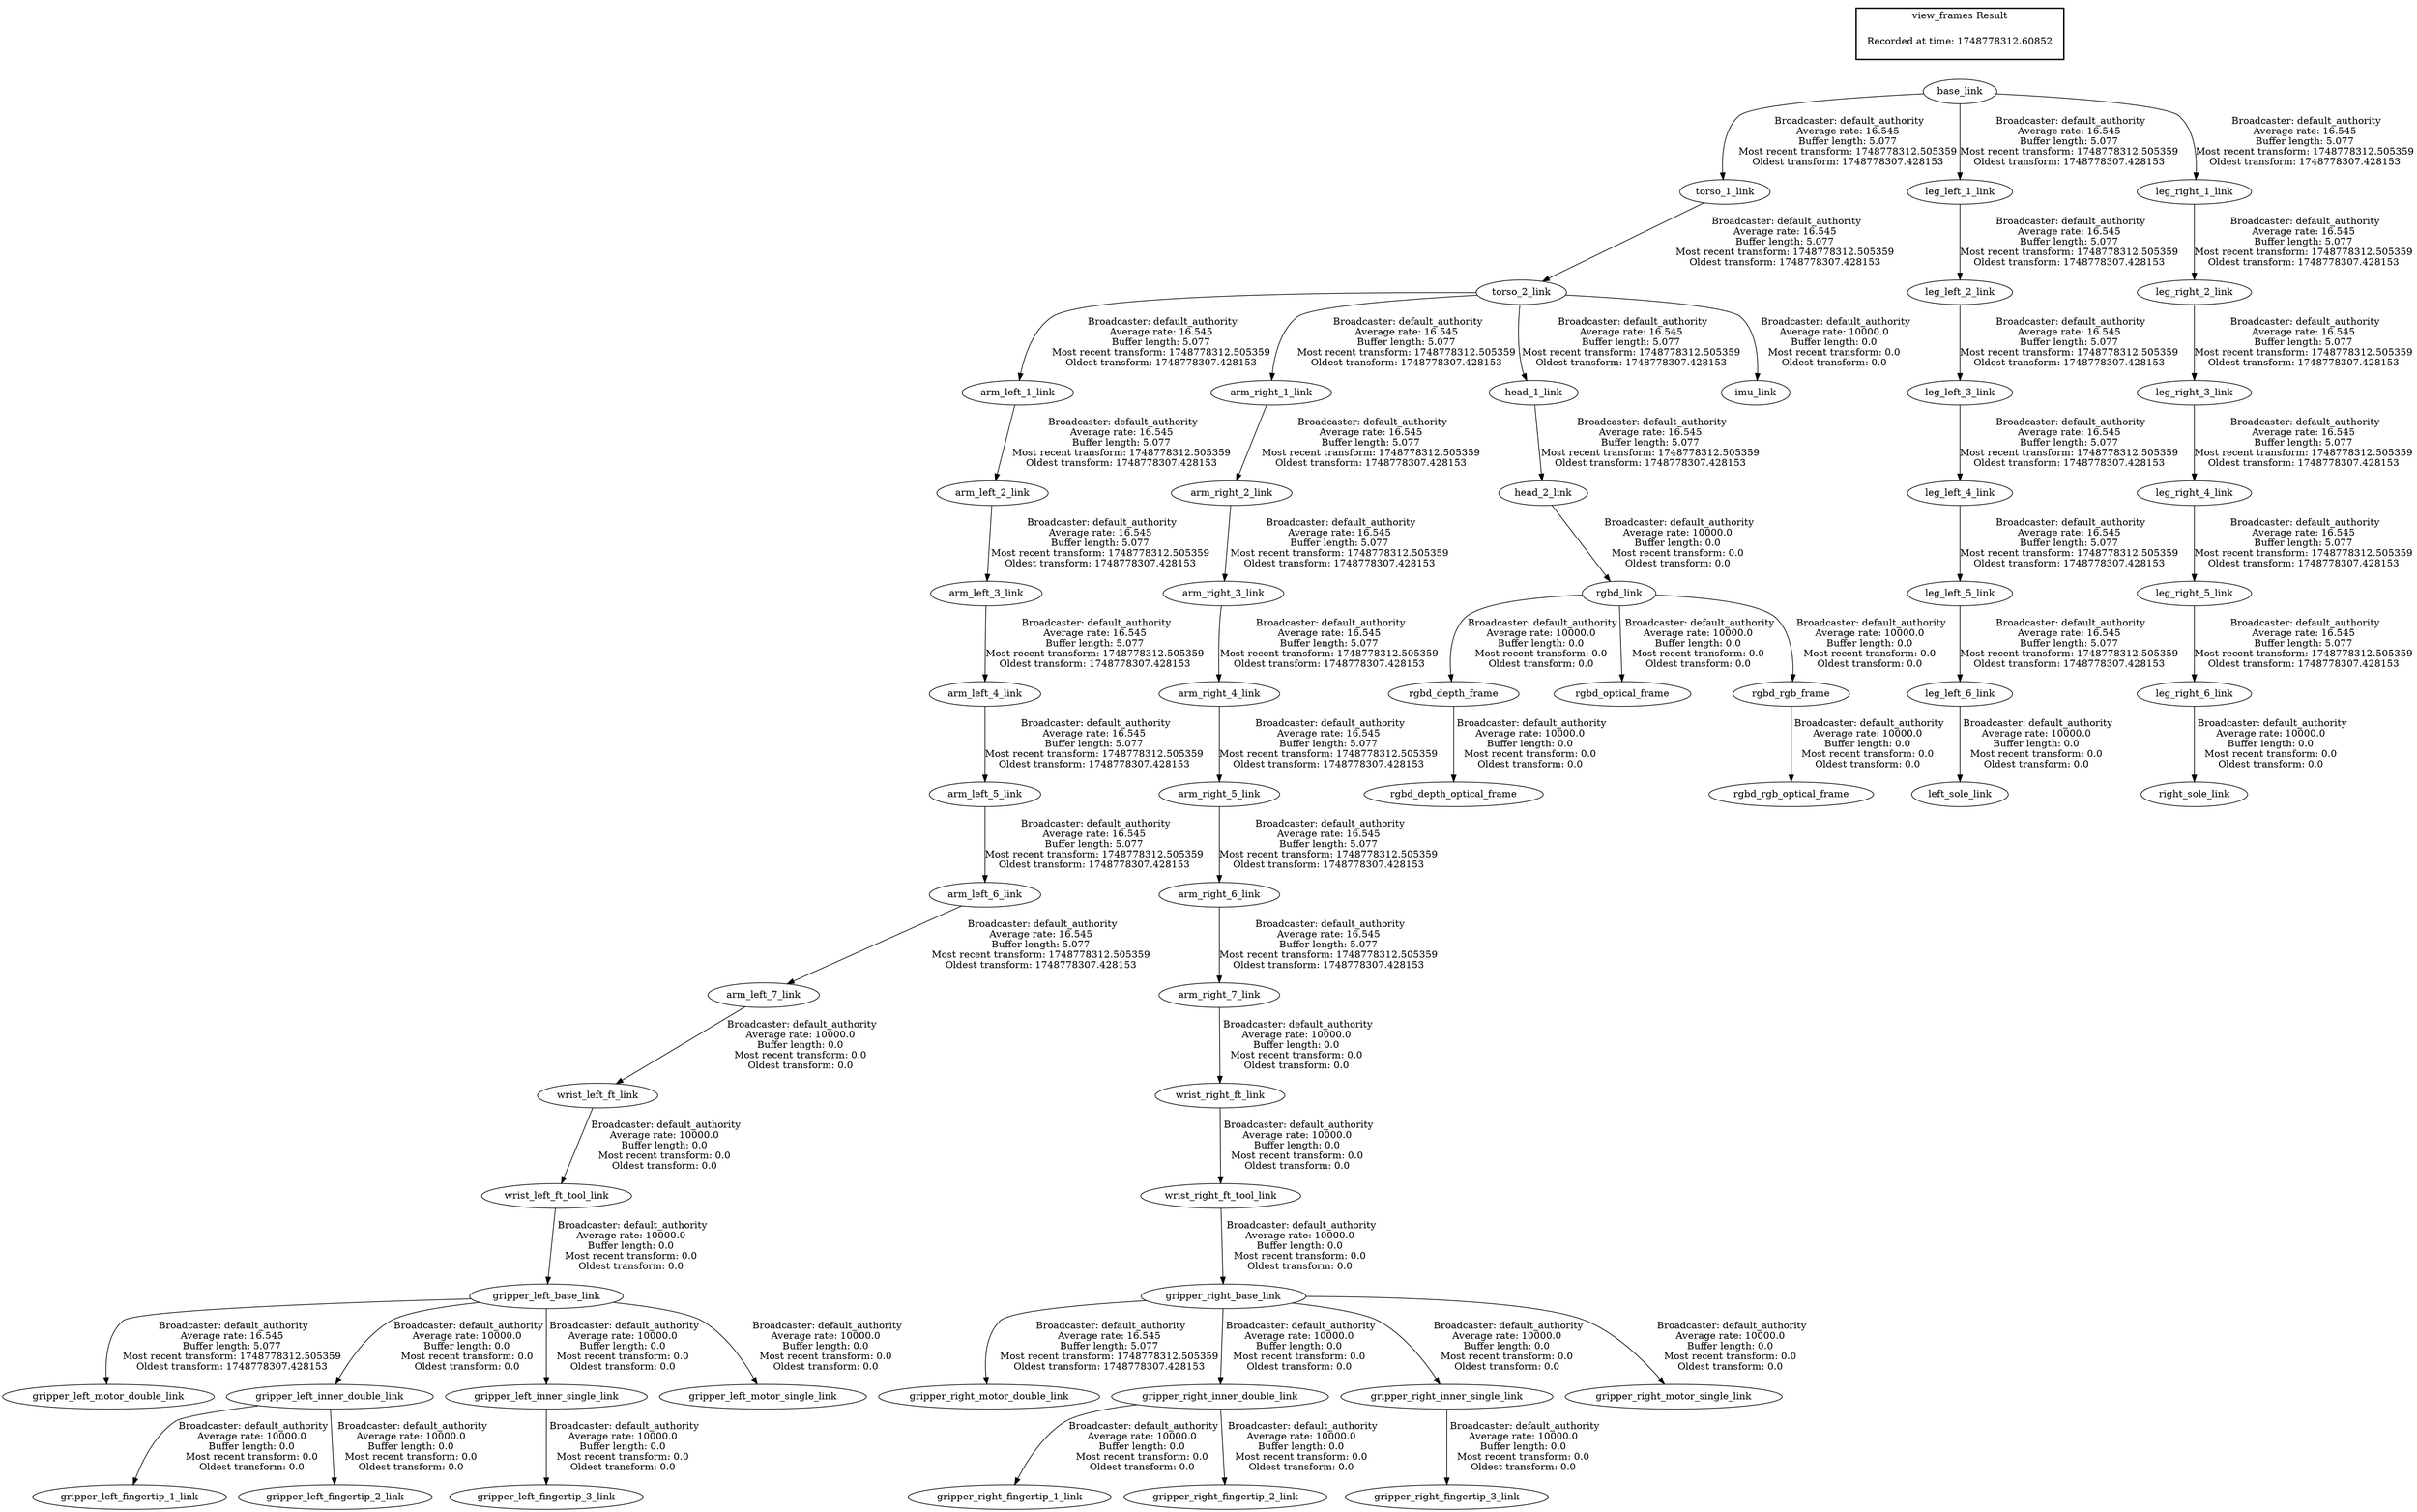 digraph G {
"torso_2_link" -> "arm_left_1_link"[label=" Broadcaster: default_authority\nAverage rate: 16.545\nBuffer length: 5.077\nMost recent transform: 1748778312.505359\nOldest transform: 1748778307.428153\n"];
"torso_1_link" -> "torso_2_link"[label=" Broadcaster: default_authority\nAverage rate: 16.545\nBuffer length: 5.077\nMost recent transform: 1748778312.505359\nOldest transform: 1748778307.428153\n"];
"arm_left_1_link" -> "arm_left_2_link"[label=" Broadcaster: default_authority\nAverage rate: 16.545\nBuffer length: 5.077\nMost recent transform: 1748778312.505359\nOldest transform: 1748778307.428153\n"];
"arm_left_2_link" -> "arm_left_3_link"[label=" Broadcaster: default_authority\nAverage rate: 16.545\nBuffer length: 5.077\nMost recent transform: 1748778312.505359\nOldest transform: 1748778307.428153\n"];
"arm_left_3_link" -> "arm_left_4_link"[label=" Broadcaster: default_authority\nAverage rate: 16.545\nBuffer length: 5.077\nMost recent transform: 1748778312.505359\nOldest transform: 1748778307.428153\n"];
"arm_left_4_link" -> "arm_left_5_link"[label=" Broadcaster: default_authority\nAverage rate: 16.545\nBuffer length: 5.077\nMost recent transform: 1748778312.505359\nOldest transform: 1748778307.428153\n"];
"arm_left_5_link" -> "arm_left_6_link"[label=" Broadcaster: default_authority\nAverage rate: 16.545\nBuffer length: 5.077\nMost recent transform: 1748778312.505359\nOldest transform: 1748778307.428153\n"];
"arm_left_6_link" -> "arm_left_7_link"[label=" Broadcaster: default_authority\nAverage rate: 16.545\nBuffer length: 5.077\nMost recent transform: 1748778312.505359\nOldest transform: 1748778307.428153\n"];
"torso_2_link" -> "arm_right_1_link"[label=" Broadcaster: default_authority\nAverage rate: 16.545\nBuffer length: 5.077\nMost recent transform: 1748778312.505359\nOldest transform: 1748778307.428153\n"];
"arm_right_1_link" -> "arm_right_2_link"[label=" Broadcaster: default_authority\nAverage rate: 16.545\nBuffer length: 5.077\nMost recent transform: 1748778312.505359\nOldest transform: 1748778307.428153\n"];
"arm_right_2_link" -> "arm_right_3_link"[label=" Broadcaster: default_authority\nAverage rate: 16.545\nBuffer length: 5.077\nMost recent transform: 1748778312.505359\nOldest transform: 1748778307.428153\n"];
"arm_right_3_link" -> "arm_right_4_link"[label=" Broadcaster: default_authority\nAverage rate: 16.545\nBuffer length: 5.077\nMost recent transform: 1748778312.505359\nOldest transform: 1748778307.428153\n"];
"arm_right_4_link" -> "arm_right_5_link"[label=" Broadcaster: default_authority\nAverage rate: 16.545\nBuffer length: 5.077\nMost recent transform: 1748778312.505359\nOldest transform: 1748778307.428153\n"];
"arm_right_5_link" -> "arm_right_6_link"[label=" Broadcaster: default_authority\nAverage rate: 16.545\nBuffer length: 5.077\nMost recent transform: 1748778312.505359\nOldest transform: 1748778307.428153\n"];
"arm_right_6_link" -> "arm_right_7_link"[label=" Broadcaster: default_authority\nAverage rate: 16.545\nBuffer length: 5.077\nMost recent transform: 1748778312.505359\nOldest transform: 1748778307.428153\n"];
"gripper_left_base_link" -> "gripper_left_motor_double_link"[label=" Broadcaster: default_authority\nAverage rate: 16.545\nBuffer length: 5.077\nMost recent transform: 1748778312.505359\nOldest transform: 1748778307.428153\n"];
"wrist_left_ft_tool_link" -> "gripper_left_base_link"[label=" Broadcaster: default_authority\nAverage rate: 10000.0\nBuffer length: 0.0\nMost recent transform: 0.0\nOldest transform: 0.0\n"];
"gripper_right_base_link" -> "gripper_right_motor_double_link"[label=" Broadcaster: default_authority\nAverage rate: 16.545\nBuffer length: 5.077\nMost recent transform: 1748778312.505359\nOldest transform: 1748778307.428153\n"];
"wrist_right_ft_tool_link" -> "gripper_right_base_link"[label=" Broadcaster: default_authority\nAverage rate: 10000.0\nBuffer length: 0.0\nMost recent transform: 0.0\nOldest transform: 0.0\n"];
"torso_2_link" -> "head_1_link"[label=" Broadcaster: default_authority\nAverage rate: 16.545\nBuffer length: 5.077\nMost recent transform: 1748778312.505359\nOldest transform: 1748778307.428153\n"];
"head_1_link" -> "head_2_link"[label=" Broadcaster: default_authority\nAverage rate: 16.545\nBuffer length: 5.077\nMost recent transform: 1748778312.505359\nOldest transform: 1748778307.428153\n"];
"base_link" -> "leg_left_1_link"[label=" Broadcaster: default_authority\nAverage rate: 16.545\nBuffer length: 5.077\nMost recent transform: 1748778312.505359\nOldest transform: 1748778307.428153\n"];
"leg_left_1_link" -> "leg_left_2_link"[label=" Broadcaster: default_authority\nAverage rate: 16.545\nBuffer length: 5.077\nMost recent transform: 1748778312.505359\nOldest transform: 1748778307.428153\n"];
"leg_left_2_link" -> "leg_left_3_link"[label=" Broadcaster: default_authority\nAverage rate: 16.545\nBuffer length: 5.077\nMost recent transform: 1748778312.505359\nOldest transform: 1748778307.428153\n"];
"leg_left_3_link" -> "leg_left_4_link"[label=" Broadcaster: default_authority\nAverage rate: 16.545\nBuffer length: 5.077\nMost recent transform: 1748778312.505359\nOldest transform: 1748778307.428153\n"];
"leg_left_4_link" -> "leg_left_5_link"[label=" Broadcaster: default_authority\nAverage rate: 16.545\nBuffer length: 5.077\nMost recent transform: 1748778312.505359\nOldest transform: 1748778307.428153\n"];
"leg_left_5_link" -> "leg_left_6_link"[label=" Broadcaster: default_authority\nAverage rate: 16.545\nBuffer length: 5.077\nMost recent transform: 1748778312.505359\nOldest transform: 1748778307.428153\n"];
"base_link" -> "leg_right_1_link"[label=" Broadcaster: default_authority\nAverage rate: 16.545\nBuffer length: 5.077\nMost recent transform: 1748778312.505359\nOldest transform: 1748778307.428153\n"];
"leg_right_1_link" -> "leg_right_2_link"[label=" Broadcaster: default_authority\nAverage rate: 16.545\nBuffer length: 5.077\nMost recent transform: 1748778312.505359\nOldest transform: 1748778307.428153\n"];
"leg_right_2_link" -> "leg_right_3_link"[label=" Broadcaster: default_authority\nAverage rate: 16.545\nBuffer length: 5.077\nMost recent transform: 1748778312.505359\nOldest transform: 1748778307.428153\n"];
"leg_right_3_link" -> "leg_right_4_link"[label=" Broadcaster: default_authority\nAverage rate: 16.545\nBuffer length: 5.077\nMost recent transform: 1748778312.505359\nOldest transform: 1748778307.428153\n"];
"leg_right_4_link" -> "leg_right_5_link"[label=" Broadcaster: default_authority\nAverage rate: 16.545\nBuffer length: 5.077\nMost recent transform: 1748778312.505359\nOldest transform: 1748778307.428153\n"];
"leg_right_5_link" -> "leg_right_6_link"[label=" Broadcaster: default_authority\nAverage rate: 16.545\nBuffer length: 5.077\nMost recent transform: 1748778312.505359\nOldest transform: 1748778307.428153\n"];
"base_link" -> "torso_1_link"[label=" Broadcaster: default_authority\nAverage rate: 16.545\nBuffer length: 5.077\nMost recent transform: 1748778312.505359\nOldest transform: 1748778307.428153\n"];
"wrist_left_ft_link" -> "wrist_left_ft_tool_link"[label=" Broadcaster: default_authority\nAverage rate: 10000.0\nBuffer length: 0.0\nMost recent transform: 0.0\nOldest transform: 0.0\n"];
"gripper_left_inner_double_link" -> "gripper_left_fingertip_1_link"[label=" Broadcaster: default_authority\nAverage rate: 10000.0\nBuffer length: 0.0\nMost recent transform: 0.0\nOldest transform: 0.0\n"];
"gripper_left_base_link" -> "gripper_left_inner_double_link"[label=" Broadcaster: default_authority\nAverage rate: 10000.0\nBuffer length: 0.0\nMost recent transform: 0.0\nOldest transform: 0.0\n"];
"gripper_left_inner_double_link" -> "gripper_left_fingertip_2_link"[label=" Broadcaster: default_authority\nAverage rate: 10000.0\nBuffer length: 0.0\nMost recent transform: 0.0\nOldest transform: 0.0\n"];
"gripper_left_inner_single_link" -> "gripper_left_fingertip_3_link"[label=" Broadcaster: default_authority\nAverage rate: 10000.0\nBuffer length: 0.0\nMost recent transform: 0.0\nOldest transform: 0.0\n"];
"gripper_left_base_link" -> "gripper_left_inner_single_link"[label=" Broadcaster: default_authority\nAverage rate: 10000.0\nBuffer length: 0.0\nMost recent transform: 0.0\nOldest transform: 0.0\n"];
"gripper_left_base_link" -> "gripper_left_motor_single_link"[label=" Broadcaster: default_authority\nAverage rate: 10000.0\nBuffer length: 0.0\nMost recent transform: 0.0\nOldest transform: 0.0\n"];
"wrist_right_ft_link" -> "wrist_right_ft_tool_link"[label=" Broadcaster: default_authority\nAverage rate: 10000.0\nBuffer length: 0.0\nMost recent transform: 0.0\nOldest transform: 0.0\n"];
"gripper_right_inner_double_link" -> "gripper_right_fingertip_1_link"[label=" Broadcaster: default_authority\nAverage rate: 10000.0\nBuffer length: 0.0\nMost recent transform: 0.0\nOldest transform: 0.0\n"];
"gripper_right_base_link" -> "gripper_right_inner_double_link"[label=" Broadcaster: default_authority\nAverage rate: 10000.0\nBuffer length: 0.0\nMost recent transform: 0.0\nOldest transform: 0.0\n"];
"gripper_right_inner_double_link" -> "gripper_right_fingertip_2_link"[label=" Broadcaster: default_authority\nAverage rate: 10000.0\nBuffer length: 0.0\nMost recent transform: 0.0\nOldest transform: 0.0\n"];
"gripper_right_inner_single_link" -> "gripper_right_fingertip_3_link"[label=" Broadcaster: default_authority\nAverage rate: 10000.0\nBuffer length: 0.0\nMost recent transform: 0.0\nOldest transform: 0.0\n"];
"gripper_right_base_link" -> "gripper_right_inner_single_link"[label=" Broadcaster: default_authority\nAverage rate: 10000.0\nBuffer length: 0.0\nMost recent transform: 0.0\nOldest transform: 0.0\n"];
"gripper_right_base_link" -> "gripper_right_motor_single_link"[label=" Broadcaster: default_authority\nAverage rate: 10000.0\nBuffer length: 0.0\nMost recent transform: 0.0\nOldest transform: 0.0\n"];
"torso_2_link" -> "imu_link"[label=" Broadcaster: default_authority\nAverage rate: 10000.0\nBuffer length: 0.0\nMost recent transform: 0.0\nOldest transform: 0.0\n"];
"leg_left_6_link" -> "left_sole_link"[label=" Broadcaster: default_authority\nAverage rate: 10000.0\nBuffer length: 0.0\nMost recent transform: 0.0\nOldest transform: 0.0\n"];
"leg_right_6_link" -> "right_sole_link"[label=" Broadcaster: default_authority\nAverage rate: 10000.0\nBuffer length: 0.0\nMost recent transform: 0.0\nOldest transform: 0.0\n"];
"rgbd_link" -> "rgbd_depth_frame"[label=" Broadcaster: default_authority\nAverage rate: 10000.0\nBuffer length: 0.0\nMost recent transform: 0.0\nOldest transform: 0.0\n"];
"head_2_link" -> "rgbd_link"[label=" Broadcaster: default_authority\nAverage rate: 10000.0\nBuffer length: 0.0\nMost recent transform: 0.0\nOldest transform: 0.0\n"];
"rgbd_depth_frame" -> "rgbd_depth_optical_frame"[label=" Broadcaster: default_authority\nAverage rate: 10000.0\nBuffer length: 0.0\nMost recent transform: 0.0\nOldest transform: 0.0\n"];
"rgbd_link" -> "rgbd_optical_frame"[label=" Broadcaster: default_authority\nAverage rate: 10000.0\nBuffer length: 0.0\nMost recent transform: 0.0\nOldest transform: 0.0\n"];
"rgbd_link" -> "rgbd_rgb_frame"[label=" Broadcaster: default_authority\nAverage rate: 10000.0\nBuffer length: 0.0\nMost recent transform: 0.0\nOldest transform: 0.0\n"];
"rgbd_rgb_frame" -> "rgbd_rgb_optical_frame"[label=" Broadcaster: default_authority\nAverage rate: 10000.0\nBuffer length: 0.0\nMost recent transform: 0.0\nOldest transform: 0.0\n"];
"arm_left_7_link" -> "wrist_left_ft_link"[label=" Broadcaster: default_authority\nAverage rate: 10000.0\nBuffer length: 0.0\nMost recent transform: 0.0\nOldest transform: 0.0\n"];
"arm_right_7_link" -> "wrist_right_ft_link"[label=" Broadcaster: default_authority\nAverage rate: 10000.0\nBuffer length: 0.0\nMost recent transform: 0.0\nOldest transform: 0.0\n"];
edge [style=invis];
 subgraph cluster_legend { style=bold; color=black; label ="view_frames Result";
"Recorded at time: 1748778312.60852"[ shape=plaintext ] ;
}->"base_link";
}